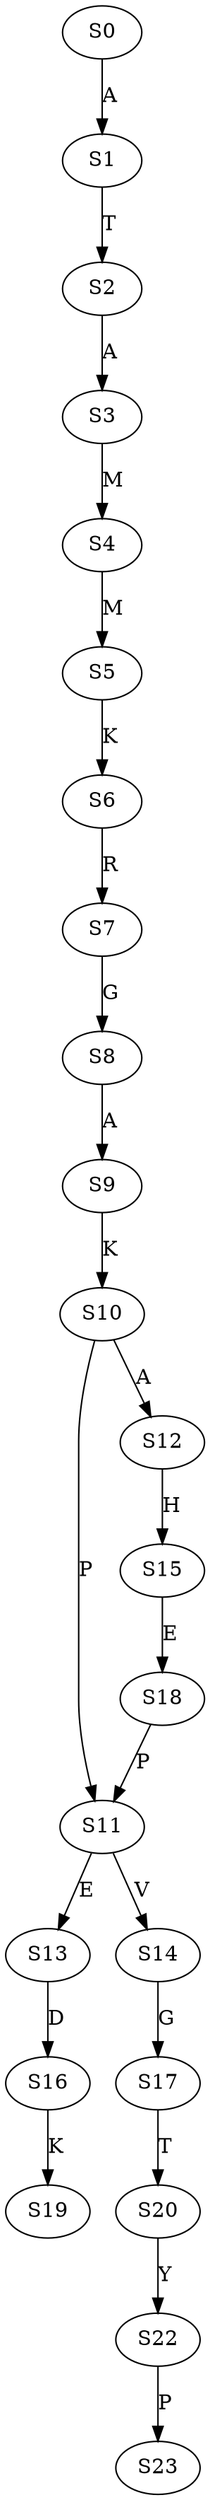strict digraph  {
	S0 -> S1 [ label = A ];
	S1 -> S2 [ label = T ];
	S2 -> S3 [ label = A ];
	S3 -> S4 [ label = M ];
	S4 -> S5 [ label = M ];
	S5 -> S6 [ label = K ];
	S6 -> S7 [ label = R ];
	S7 -> S8 [ label = G ];
	S8 -> S9 [ label = A ];
	S9 -> S10 [ label = K ];
	S10 -> S11 [ label = P ];
	S10 -> S12 [ label = A ];
	S11 -> S13 [ label = E ];
	S11 -> S14 [ label = V ];
	S12 -> S15 [ label = H ];
	S13 -> S16 [ label = D ];
	S14 -> S17 [ label = G ];
	S15 -> S18 [ label = E ];
	S16 -> S19 [ label = K ];
	S17 -> S20 [ label = T ];
	S18 -> S11 [ label = P ];
	S20 -> S22 [ label = Y ];
	S22 -> S23 [ label = P ];
}
